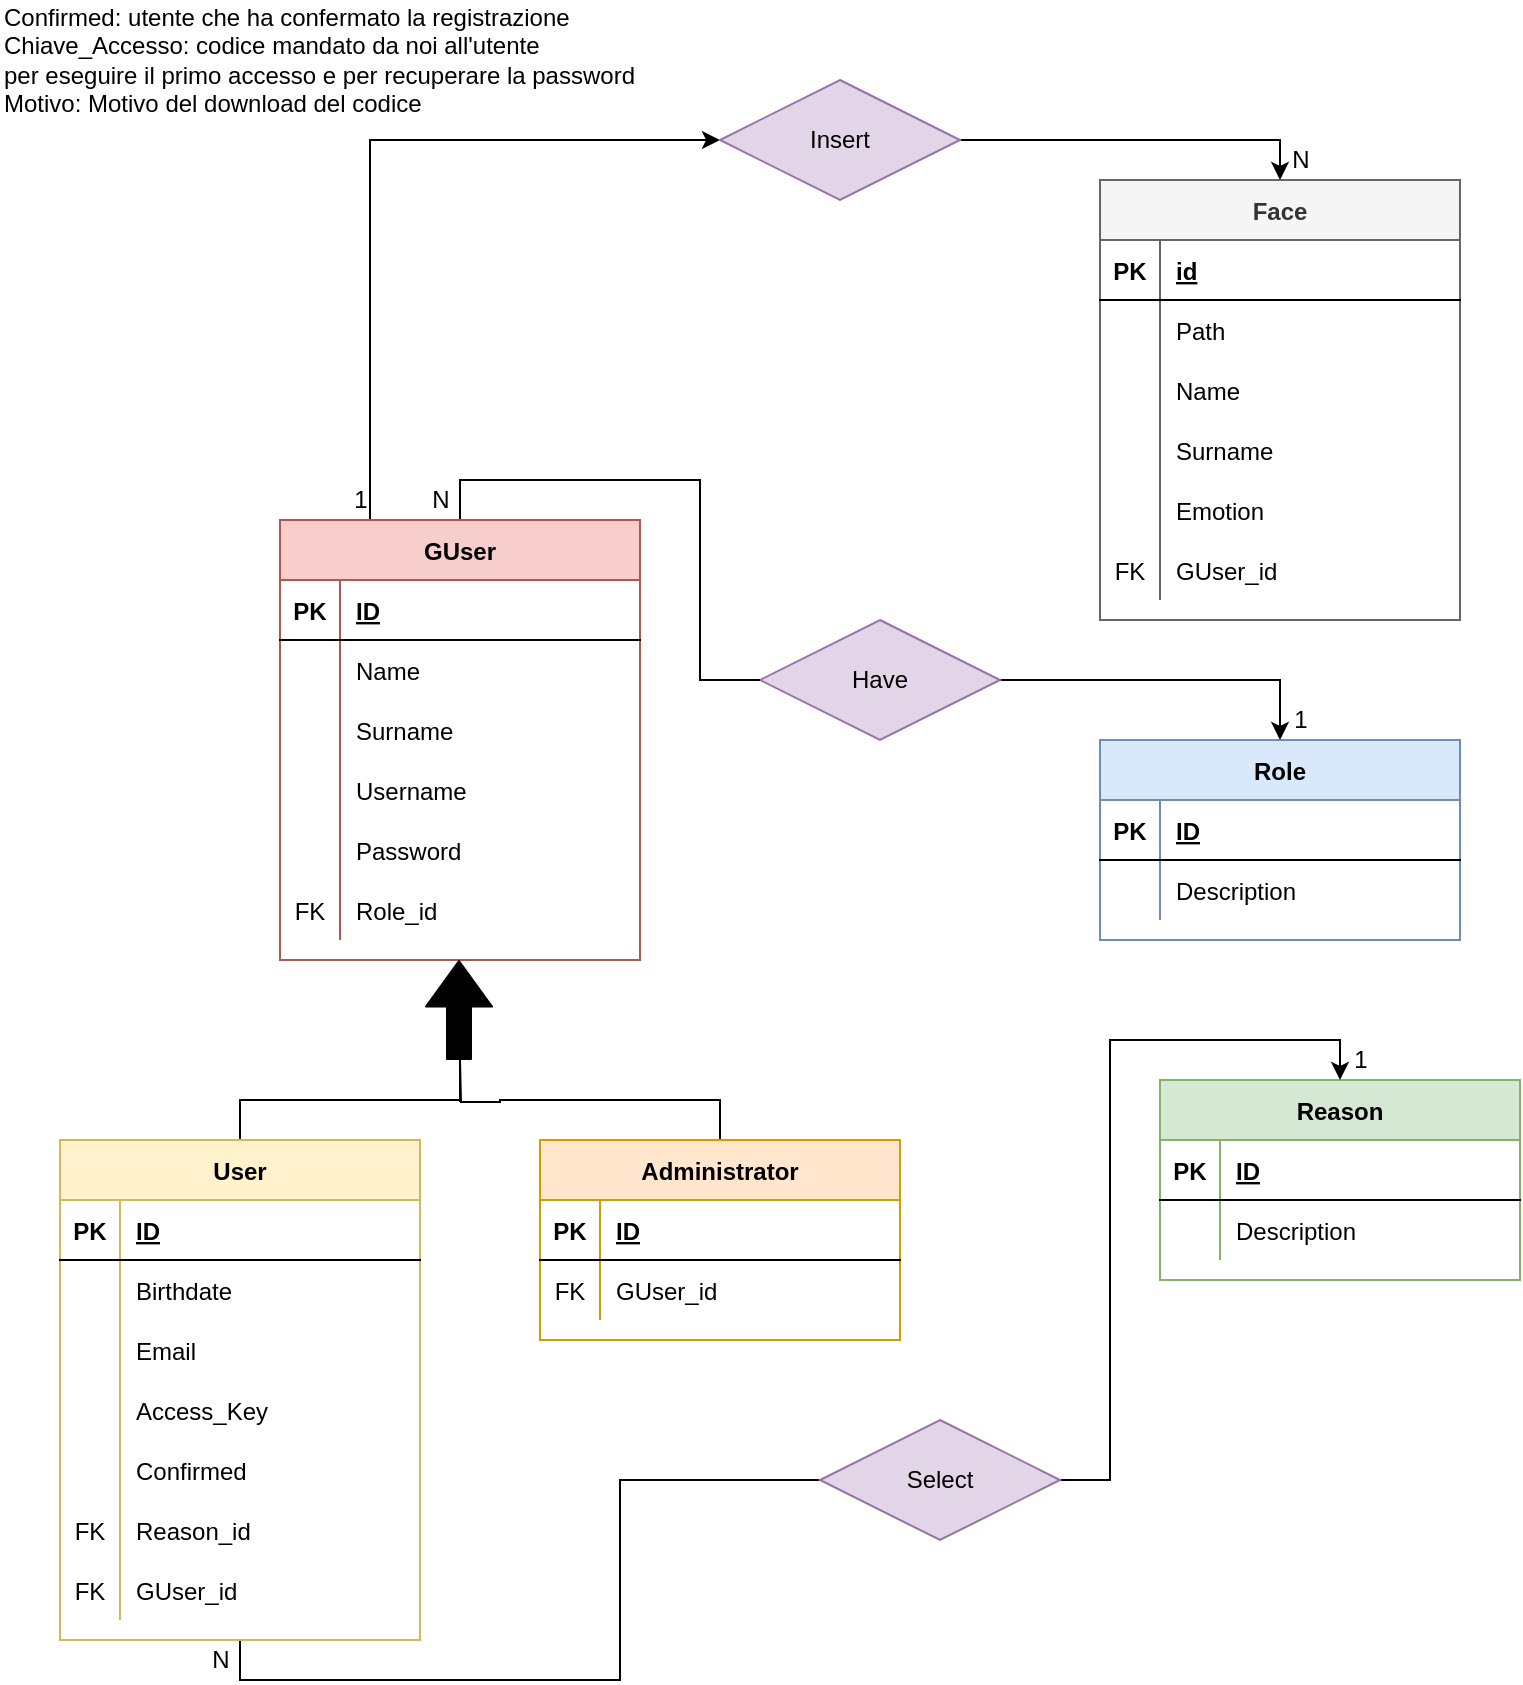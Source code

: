 <mxfile version="14.7.0"><diagram id="fsLTwwPGE_kMBvOgNRrm" name="Page-1"><mxGraphModel dx="946" dy="1831" grid="1" gridSize="10" guides="1" tooltips="1" connect="1" arrows="1" fold="1" page="1" pageScale="1" pageWidth="827" pageHeight="1169" math="0" shadow="0"><root><mxCell id="0"/><mxCell id="1" parent="0"/><mxCell id="q28BnmGUIzxV_CTaMrA2-1" value="Role" style="shape=table;startSize=30;container=1;collapsible=1;childLayout=tableLayout;fixedRows=1;rowLines=0;fontStyle=1;align=center;resizeLast=1;fillColor=#dae8fc;strokeColor=#6c8ebf;" parent="1" vertex="1"><mxGeometry x="560" y="280" width="180" height="100" as="geometry"/></mxCell><mxCell id="q28BnmGUIzxV_CTaMrA2-2" value="" style="shape=partialRectangle;collapsible=0;dropTarget=0;pointerEvents=0;fillColor=none;top=0;left=0;bottom=1;right=0;points=[[0,0.5],[1,0.5]];portConstraint=eastwest;" parent="q28BnmGUIzxV_CTaMrA2-1" vertex="1"><mxGeometry y="30" width="180" height="30" as="geometry"/></mxCell><mxCell id="q28BnmGUIzxV_CTaMrA2-3" value="PK" style="shape=partialRectangle;connectable=0;fillColor=none;top=0;left=0;bottom=0;right=0;fontStyle=1;overflow=hidden;" parent="q28BnmGUIzxV_CTaMrA2-2" vertex="1"><mxGeometry width="30" height="30" as="geometry"/></mxCell><mxCell id="q28BnmGUIzxV_CTaMrA2-4" value="ID" style="shape=partialRectangle;connectable=0;fillColor=none;top=0;left=0;bottom=0;right=0;align=left;spacingLeft=6;fontStyle=5;overflow=hidden;" parent="q28BnmGUIzxV_CTaMrA2-2" vertex="1"><mxGeometry x="30" width="150" height="30" as="geometry"/></mxCell><mxCell id="q28BnmGUIzxV_CTaMrA2-5" value="" style="shape=partialRectangle;collapsible=0;dropTarget=0;pointerEvents=0;fillColor=none;top=0;left=0;bottom=0;right=0;points=[[0,0.5],[1,0.5]];portConstraint=eastwest;" parent="q28BnmGUIzxV_CTaMrA2-1" vertex="1"><mxGeometry y="60" width="180" height="30" as="geometry"/></mxCell><mxCell id="q28BnmGUIzxV_CTaMrA2-6" value="" style="shape=partialRectangle;connectable=0;fillColor=none;top=0;left=0;bottom=0;right=0;editable=1;overflow=hidden;" parent="q28BnmGUIzxV_CTaMrA2-5" vertex="1"><mxGeometry width="30" height="30" as="geometry"/></mxCell><mxCell id="q28BnmGUIzxV_CTaMrA2-7" value="Description" style="shape=partialRectangle;connectable=0;fillColor=none;top=0;left=0;bottom=0;right=0;align=left;spacingLeft=6;overflow=hidden;" parent="q28BnmGUIzxV_CTaMrA2-5" vertex="1"><mxGeometry x="30" width="150" height="30" as="geometry"/></mxCell><mxCell id="ryiH8I6n-UbZ72ZmjdLM-53" style="edgeStyle=orthogonalEdgeStyle;rounded=0;sketch=0;orthogonalLoop=1;jettySize=auto;html=1;exitX=0.5;exitY=0;exitDx=0;exitDy=0;shadow=0;strokeWidth=1;fillColor=#000000;endArrow=none;endFill=0;" parent="1" source="q28BnmGUIzxV_CTaMrA2-14" edge="1"><mxGeometry relative="1" as="geometry"><mxPoint x="240" y="440" as="targetPoint"/></mxGeometry></mxCell><mxCell id="ryiH8I6n-UbZ72ZmjdLM-56" style="edgeStyle=orthogonalEdgeStyle;rounded=0;sketch=0;orthogonalLoop=1;jettySize=auto;html=1;exitX=0.5;exitY=1;exitDx=0;exitDy=0;entryX=0;entryY=0.5;entryDx=0;entryDy=0;shadow=0;endArrow=none;endFill=0;strokeWidth=1;fillColor=#000000;" parent="1" source="q28BnmGUIzxV_CTaMrA2-14" target="q28BnmGUIzxV_CTaMrA2-62" edge="1"><mxGeometry relative="1" as="geometry"/></mxCell><mxCell id="q28BnmGUIzxV_CTaMrA2-14" value="User" style="shape=table;startSize=30;container=1;collapsible=1;childLayout=tableLayout;fixedRows=1;rowLines=0;fontStyle=1;align=center;resizeLast=1;fillColor=#fff2cc;strokeColor=#d6b656;" parent="1" vertex="1"><mxGeometry x="40" y="480" width="180" height="250" as="geometry"/></mxCell><mxCell id="q28BnmGUIzxV_CTaMrA2-15" value="" style="shape=partialRectangle;collapsible=0;dropTarget=0;pointerEvents=0;fillColor=none;top=0;left=0;bottom=1;right=0;points=[[0,0.5],[1,0.5]];portConstraint=eastwest;" parent="q28BnmGUIzxV_CTaMrA2-14" vertex="1"><mxGeometry y="30" width="180" height="30" as="geometry"/></mxCell><mxCell id="q28BnmGUIzxV_CTaMrA2-16" value="PK" style="shape=partialRectangle;connectable=0;fillColor=none;top=0;left=0;bottom=0;right=0;fontStyle=1;overflow=hidden;" parent="q28BnmGUIzxV_CTaMrA2-15" vertex="1"><mxGeometry width="30" height="30" as="geometry"/></mxCell><mxCell id="q28BnmGUIzxV_CTaMrA2-17" value="ID" style="shape=partialRectangle;connectable=0;fillColor=none;top=0;left=0;bottom=0;right=0;align=left;spacingLeft=6;fontStyle=5;overflow=hidden;" parent="q28BnmGUIzxV_CTaMrA2-15" vertex="1"><mxGeometry x="30" width="150" height="30" as="geometry"/></mxCell><mxCell id="q28BnmGUIzxV_CTaMrA2-24" value="" style="shape=partialRectangle;collapsible=0;dropTarget=0;pointerEvents=0;fillColor=none;top=0;left=0;bottom=0;right=0;points=[[0,0.5],[1,0.5]];portConstraint=eastwest;" parent="q28BnmGUIzxV_CTaMrA2-14" vertex="1"><mxGeometry y="60" width="180" height="30" as="geometry"/></mxCell><mxCell id="q28BnmGUIzxV_CTaMrA2-25" value="" style="shape=partialRectangle;connectable=0;fillColor=none;top=0;left=0;bottom=0;right=0;editable=1;overflow=hidden;" parent="q28BnmGUIzxV_CTaMrA2-24" vertex="1"><mxGeometry width="30" height="30" as="geometry"/></mxCell><mxCell id="q28BnmGUIzxV_CTaMrA2-26" value="Birthdate" style="shape=partialRectangle;connectable=0;fillColor=none;top=0;left=0;bottom=0;right=0;align=left;spacingLeft=6;overflow=hidden;" parent="q28BnmGUIzxV_CTaMrA2-24" vertex="1"><mxGeometry x="30" width="150" height="30" as="geometry"/></mxCell><mxCell id="q28BnmGUIzxV_CTaMrA2-40" value="" style="shape=partialRectangle;collapsible=0;dropTarget=0;pointerEvents=0;fillColor=none;top=0;left=0;bottom=0;right=0;points=[[0,0.5],[1,0.5]];portConstraint=eastwest;" parent="q28BnmGUIzxV_CTaMrA2-14" vertex="1"><mxGeometry y="90" width="180" height="30" as="geometry"/></mxCell><mxCell id="q28BnmGUIzxV_CTaMrA2-41" value="" style="shape=partialRectangle;connectable=0;fillColor=none;top=0;left=0;bottom=0;right=0;editable=1;overflow=hidden;" parent="q28BnmGUIzxV_CTaMrA2-40" vertex="1"><mxGeometry width="30" height="30" as="geometry"/></mxCell><mxCell id="q28BnmGUIzxV_CTaMrA2-42" value="Email" style="shape=partialRectangle;connectable=0;fillColor=none;top=0;left=0;bottom=0;right=0;align=left;spacingLeft=6;overflow=hidden;" parent="q28BnmGUIzxV_CTaMrA2-40" vertex="1"><mxGeometry x="30" width="150" height="30" as="geometry"/></mxCell><mxCell id="q28BnmGUIzxV_CTaMrA2-58" value="" style="shape=partialRectangle;collapsible=0;dropTarget=0;pointerEvents=0;fillColor=none;top=0;left=0;bottom=0;right=0;points=[[0,0.5],[1,0.5]];portConstraint=eastwest;" parent="q28BnmGUIzxV_CTaMrA2-14" vertex="1"><mxGeometry y="120" width="180" height="30" as="geometry"/></mxCell><mxCell id="q28BnmGUIzxV_CTaMrA2-59" value="" style="shape=partialRectangle;connectable=0;fillColor=none;top=0;left=0;bottom=0;right=0;editable=1;overflow=hidden;" parent="q28BnmGUIzxV_CTaMrA2-58" vertex="1"><mxGeometry width="30" height="30" as="geometry"/></mxCell><mxCell id="q28BnmGUIzxV_CTaMrA2-60" value="Access_Key" style="shape=partialRectangle;connectable=0;fillColor=none;top=0;left=0;bottom=0;right=0;align=left;spacingLeft=6;overflow=hidden;" parent="q28BnmGUIzxV_CTaMrA2-58" vertex="1"><mxGeometry x="30" width="150" height="30" as="geometry"/></mxCell><mxCell id="q28BnmGUIzxV_CTaMrA2-67" value="" style="shape=partialRectangle;collapsible=0;dropTarget=0;pointerEvents=0;fillColor=none;top=0;left=0;bottom=0;right=0;points=[[0,0.5],[1,0.5]];portConstraint=eastwest;" parent="q28BnmGUIzxV_CTaMrA2-14" vertex="1"><mxGeometry y="150" width="180" height="30" as="geometry"/></mxCell><mxCell id="q28BnmGUIzxV_CTaMrA2-68" value="" style="shape=partialRectangle;connectable=0;fillColor=none;top=0;left=0;bottom=0;right=0;editable=1;overflow=hidden;" parent="q28BnmGUIzxV_CTaMrA2-67" vertex="1"><mxGeometry width="30" height="30" as="geometry"/></mxCell><mxCell id="q28BnmGUIzxV_CTaMrA2-69" value="Confirmed" style="shape=partialRectangle;connectable=0;fillColor=none;top=0;left=0;bottom=0;right=0;align=left;spacingLeft=6;overflow=hidden;" parent="q28BnmGUIzxV_CTaMrA2-67" vertex="1"><mxGeometry x="30" width="150" height="30" as="geometry"/></mxCell><mxCell id="q28BnmGUIzxV_CTaMrA2-46" value="" style="shape=partialRectangle;collapsible=0;dropTarget=0;pointerEvents=0;fillColor=none;top=0;left=0;bottom=0;right=0;points=[[0,0.5],[1,0.5]];portConstraint=eastwest;" parent="q28BnmGUIzxV_CTaMrA2-14" vertex="1"><mxGeometry y="180" width="180" height="30" as="geometry"/></mxCell><mxCell id="q28BnmGUIzxV_CTaMrA2-47" value="FK" style="shape=partialRectangle;connectable=0;fillColor=none;top=0;left=0;bottom=0;right=0;fontStyle=0;overflow=hidden;" parent="q28BnmGUIzxV_CTaMrA2-46" vertex="1"><mxGeometry width="30" height="30" as="geometry"/></mxCell><mxCell id="q28BnmGUIzxV_CTaMrA2-48" value="Reason_id" style="shape=partialRectangle;connectable=0;fillColor=none;top=0;left=0;bottom=0;right=0;align=left;spacingLeft=6;fontStyle=0;overflow=hidden;" parent="q28BnmGUIzxV_CTaMrA2-46" vertex="1"><mxGeometry x="30" width="150" height="30" as="geometry"/></mxCell><mxCell id="ryiH8I6n-UbZ72ZmjdLM-49" value="" style="shape=partialRectangle;collapsible=0;dropTarget=0;pointerEvents=0;fillColor=none;top=0;left=0;bottom=0;right=0;points=[[0,0.5],[1,0.5]];portConstraint=eastwest;" parent="q28BnmGUIzxV_CTaMrA2-14" vertex="1"><mxGeometry y="210" width="180" height="30" as="geometry"/></mxCell><mxCell id="ryiH8I6n-UbZ72ZmjdLM-50" value="FK" style="shape=partialRectangle;connectable=0;fillColor=none;top=0;left=0;bottom=0;right=0;fontStyle=0;overflow=hidden;" parent="ryiH8I6n-UbZ72ZmjdLM-49" vertex="1"><mxGeometry width="30" height="30" as="geometry"/></mxCell><mxCell id="ryiH8I6n-UbZ72ZmjdLM-51" value="GUser_id" style="shape=partialRectangle;connectable=0;fillColor=none;top=0;left=0;bottom=0;right=0;align=left;spacingLeft=6;fontStyle=0;overflow=hidden;" parent="ryiH8I6n-UbZ72ZmjdLM-49" vertex="1"><mxGeometry x="30" width="150" height="30" as="geometry"/></mxCell><mxCell id="q28BnmGUIzxV_CTaMrA2-27" value="Reason" style="shape=table;startSize=30;container=1;collapsible=1;childLayout=tableLayout;fixedRows=1;rowLines=0;fontStyle=1;align=center;resizeLast=1;fillColor=#d5e8d4;strokeColor=#82b366;" parent="1" vertex="1"><mxGeometry x="590" y="450" width="180" height="100" as="geometry"/></mxCell><mxCell id="q28BnmGUIzxV_CTaMrA2-28" value="" style="shape=partialRectangle;collapsible=0;dropTarget=0;pointerEvents=0;fillColor=none;top=0;left=0;bottom=1;right=0;points=[[0,0.5],[1,0.5]];portConstraint=eastwest;" parent="q28BnmGUIzxV_CTaMrA2-27" vertex="1"><mxGeometry y="30" width="180" height="30" as="geometry"/></mxCell><mxCell id="q28BnmGUIzxV_CTaMrA2-29" value="PK" style="shape=partialRectangle;connectable=0;fillColor=none;top=0;left=0;bottom=0;right=0;fontStyle=1;overflow=hidden;" parent="q28BnmGUIzxV_CTaMrA2-28" vertex="1"><mxGeometry width="30" height="30" as="geometry"/></mxCell><mxCell id="q28BnmGUIzxV_CTaMrA2-30" value="ID" style="shape=partialRectangle;connectable=0;fillColor=none;top=0;left=0;bottom=0;right=0;align=left;spacingLeft=6;fontStyle=5;overflow=hidden;" parent="q28BnmGUIzxV_CTaMrA2-28" vertex="1"><mxGeometry x="30" width="150" height="30" as="geometry"/></mxCell><mxCell id="q28BnmGUIzxV_CTaMrA2-31" value="" style="shape=partialRectangle;collapsible=0;dropTarget=0;pointerEvents=0;fillColor=none;top=0;left=0;bottom=0;right=0;points=[[0,0.5],[1,0.5]];portConstraint=eastwest;" parent="q28BnmGUIzxV_CTaMrA2-27" vertex="1"><mxGeometry y="60" width="180" height="30" as="geometry"/></mxCell><mxCell id="q28BnmGUIzxV_CTaMrA2-32" value="" style="shape=partialRectangle;connectable=0;fillColor=none;top=0;left=0;bottom=0;right=0;editable=1;overflow=hidden;" parent="q28BnmGUIzxV_CTaMrA2-31" vertex="1"><mxGeometry width="30" height="30" as="geometry"/></mxCell><mxCell id="q28BnmGUIzxV_CTaMrA2-33" value="Description" style="shape=partialRectangle;connectable=0;fillColor=none;top=0;left=0;bottom=0;right=0;align=left;spacingLeft=6;overflow=hidden;" parent="q28BnmGUIzxV_CTaMrA2-31" vertex="1"><mxGeometry x="30" width="150" height="30" as="geometry"/></mxCell><mxCell id="q28BnmGUIzxV_CTaMrA2-64" style="edgeStyle=orthogonalEdgeStyle;rounded=0;orthogonalLoop=1;jettySize=auto;html=1;exitX=1;exitY=0.5;exitDx=0;exitDy=0;entryX=0.5;entryY=0;entryDx=0;entryDy=0;" parent="1" source="q28BnmGUIzxV_CTaMrA2-61" target="q28BnmGUIzxV_CTaMrA2-1" edge="1"><mxGeometry relative="1" as="geometry"/></mxCell><mxCell id="q28BnmGUIzxV_CTaMrA2-61" value="Have" style="shape=rhombus;perimeter=rhombusPerimeter;whiteSpace=wrap;html=1;align=center;fillColor=#e1d5e7;strokeColor=#9673a6;" parent="1" vertex="1"><mxGeometry x="390" y="220" width="120" height="60" as="geometry"/></mxCell><mxCell id="q28BnmGUIzxV_CTaMrA2-66" style="edgeStyle=orthogonalEdgeStyle;rounded=0;orthogonalLoop=1;jettySize=auto;html=1;exitX=1;exitY=0.5;exitDx=0;exitDy=0;entryX=0.5;entryY=0;entryDx=0;entryDy=0;" parent="1" source="q28BnmGUIzxV_CTaMrA2-62" target="q28BnmGUIzxV_CTaMrA2-27" edge="1"><mxGeometry relative="1" as="geometry"><mxPoint x="510" y="360" as="targetPoint"/></mxGeometry></mxCell><mxCell id="q28BnmGUIzxV_CTaMrA2-62" value="Select" style="shape=rhombus;perimeter=rhombusPerimeter;whiteSpace=wrap;html=1;align=center;fillColor=#e1d5e7;strokeColor=#9673a6;" parent="1" vertex="1"><mxGeometry x="420" y="620" width="120" height="60" as="geometry"/></mxCell><mxCell id="q28BnmGUIzxV_CTaMrA2-70" value="Confirmed: utente che ha confermato la registrazione&lt;br&gt;Chiave_Accesso: codice mandato da noi all'utente &lt;br&gt;per eseguire il primo accesso e per recuperare la password &lt;br&gt;&lt;span style=&quot;text-align: center&quot;&gt;Motivo: Motivo del download del codice&lt;/span&gt;&amp;nbsp;" style="text;html=1;align=left;verticalAlign=middle;resizable=0;points=[];autosize=1;strokeColor=none;" parent="1" vertex="1"><mxGeometry x="10" y="-90" width="330" height="60" as="geometry"/></mxCell><mxCell id="q28BnmGUIzxV_CTaMrA2-71" value="N" style="text;html=1;align=center;verticalAlign=middle;resizable=0;points=[];autosize=1;strokeColor=none;" parent="1" vertex="1"><mxGeometry x="220" y="150" width="20" height="20" as="geometry"/></mxCell><mxCell id="q28BnmGUIzxV_CTaMrA2-72" value="1" style="text;html=1;align=center;verticalAlign=middle;resizable=0;points=[];autosize=1;strokeColor=none;" parent="1" vertex="1"><mxGeometry x="650" y="260" width="20" height="20" as="geometry"/></mxCell><mxCell id="q28BnmGUIzxV_CTaMrA2-73" value="N" style="text;html=1;align=center;verticalAlign=middle;resizable=0;points=[];autosize=1;strokeColor=none;" parent="1" vertex="1"><mxGeometry x="110" y="730" width="20" height="20" as="geometry"/></mxCell><mxCell id="q28BnmGUIzxV_CTaMrA2-74" value="1" style="text;html=1;align=center;verticalAlign=middle;resizable=0;points=[];autosize=1;strokeColor=none;" parent="1" vertex="1"><mxGeometry x="680" y="430" width="20" height="20" as="geometry"/></mxCell><mxCell id="ryiH8I6n-UbZ72ZmjdLM-55" style="edgeStyle=orthogonalEdgeStyle;rounded=0;sketch=0;orthogonalLoop=1;jettySize=auto;html=1;exitX=0.5;exitY=0;exitDx=0;exitDy=0;entryX=0;entryY=0.5;entryDx=0;entryDy=0;shadow=0;endArrow=none;endFill=0;strokeWidth=1;fillColor=#000000;" parent="1" source="ryiH8I6n-UbZ72ZmjdLM-1" target="q28BnmGUIzxV_CTaMrA2-61" edge="1"><mxGeometry relative="1" as="geometry"/></mxCell><mxCell id="Z3EOcD9UK6HXVArEVqb4-21" style="edgeStyle=orthogonalEdgeStyle;rounded=0;orthogonalLoop=1;jettySize=auto;html=1;exitX=0.25;exitY=0;exitDx=0;exitDy=0;entryX=0;entryY=0.5;entryDx=0;entryDy=0;" edge="1" parent="1" source="ryiH8I6n-UbZ72ZmjdLM-1" target="Z3EOcD9UK6HXVArEVqb4-20"><mxGeometry relative="1" as="geometry"/></mxCell><mxCell id="ryiH8I6n-UbZ72ZmjdLM-1" value="GUser" style="shape=table;startSize=30;container=1;collapsible=1;childLayout=tableLayout;fixedRows=1;rowLines=0;fontStyle=1;align=center;resizeLast=1;fillColor=#f8cecc;strokeColor=#b85450;" parent="1" vertex="1"><mxGeometry x="150" y="170" width="180" height="220" as="geometry"/></mxCell><mxCell id="ryiH8I6n-UbZ72ZmjdLM-2" value="" style="shape=partialRectangle;collapsible=0;dropTarget=0;pointerEvents=0;fillColor=none;top=0;left=0;bottom=1;right=0;points=[[0,0.5],[1,0.5]];portConstraint=eastwest;" parent="ryiH8I6n-UbZ72ZmjdLM-1" vertex="1"><mxGeometry y="30" width="180" height="30" as="geometry"/></mxCell><mxCell id="ryiH8I6n-UbZ72ZmjdLM-3" value="PK" style="shape=partialRectangle;connectable=0;fillColor=none;top=0;left=0;bottom=0;right=0;fontStyle=1;overflow=hidden;" parent="ryiH8I6n-UbZ72ZmjdLM-2" vertex="1"><mxGeometry width="30" height="30" as="geometry"/></mxCell><mxCell id="ryiH8I6n-UbZ72ZmjdLM-4" value="ID" style="shape=partialRectangle;connectable=0;fillColor=none;top=0;left=0;bottom=0;right=0;align=left;spacingLeft=6;fontStyle=5;overflow=hidden;" parent="ryiH8I6n-UbZ72ZmjdLM-2" vertex="1"><mxGeometry x="30" width="150" height="30" as="geometry"/></mxCell><mxCell id="ryiH8I6n-UbZ72ZmjdLM-5" value="" style="shape=partialRectangle;collapsible=0;dropTarget=0;pointerEvents=0;fillColor=none;top=0;left=0;bottom=0;right=0;points=[[0,0.5],[1,0.5]];portConstraint=eastwest;" parent="ryiH8I6n-UbZ72ZmjdLM-1" vertex="1"><mxGeometry y="60" width="180" height="30" as="geometry"/></mxCell><mxCell id="ryiH8I6n-UbZ72ZmjdLM-6" value="" style="shape=partialRectangle;connectable=0;fillColor=none;top=0;left=0;bottom=0;right=0;editable=1;overflow=hidden;" parent="ryiH8I6n-UbZ72ZmjdLM-5" vertex="1"><mxGeometry width="30" height="30" as="geometry"/></mxCell><mxCell id="ryiH8I6n-UbZ72ZmjdLM-7" value="Name" style="shape=partialRectangle;connectable=0;fillColor=none;top=0;left=0;bottom=0;right=0;align=left;spacingLeft=6;overflow=hidden;" parent="ryiH8I6n-UbZ72ZmjdLM-5" vertex="1"><mxGeometry x="30" width="150" height="30" as="geometry"/></mxCell><mxCell id="ryiH8I6n-UbZ72ZmjdLM-8" value="" style="shape=partialRectangle;collapsible=0;dropTarget=0;pointerEvents=0;fillColor=none;top=0;left=0;bottom=0;right=0;points=[[0,0.5],[1,0.5]];portConstraint=eastwest;" parent="ryiH8I6n-UbZ72ZmjdLM-1" vertex="1"><mxGeometry y="90" width="180" height="30" as="geometry"/></mxCell><mxCell id="ryiH8I6n-UbZ72ZmjdLM-9" value="" style="shape=partialRectangle;connectable=0;fillColor=none;top=0;left=0;bottom=0;right=0;editable=1;overflow=hidden;" parent="ryiH8I6n-UbZ72ZmjdLM-8" vertex="1"><mxGeometry width="30" height="30" as="geometry"/></mxCell><mxCell id="ryiH8I6n-UbZ72ZmjdLM-10" value="Surname" style="shape=partialRectangle;connectable=0;fillColor=none;top=0;left=0;bottom=0;right=0;align=left;spacingLeft=6;overflow=hidden;" parent="ryiH8I6n-UbZ72ZmjdLM-8" vertex="1"><mxGeometry x="30" width="150" height="30" as="geometry"/></mxCell><mxCell id="ryiH8I6n-UbZ72ZmjdLM-18" value="" style="shape=partialRectangle;collapsible=0;dropTarget=0;pointerEvents=0;fillColor=none;top=0;left=0;bottom=0;right=0;points=[[0,0.5],[1,0.5]];portConstraint=eastwest;" parent="ryiH8I6n-UbZ72ZmjdLM-1" vertex="1"><mxGeometry y="120" width="180" height="30" as="geometry"/></mxCell><mxCell id="ryiH8I6n-UbZ72ZmjdLM-19" value="" style="shape=partialRectangle;connectable=0;fillColor=none;top=0;left=0;bottom=0;right=0;editable=1;overflow=hidden;" parent="ryiH8I6n-UbZ72ZmjdLM-18" vertex="1"><mxGeometry width="30" height="30" as="geometry"/></mxCell><mxCell id="ryiH8I6n-UbZ72ZmjdLM-20" value="Username" style="shape=partialRectangle;connectable=0;fillColor=none;top=0;left=0;bottom=0;right=0;align=left;spacingLeft=6;overflow=hidden;" parent="ryiH8I6n-UbZ72ZmjdLM-18" vertex="1"><mxGeometry x="30" width="150" height="30" as="geometry"/></mxCell><mxCell id="ryiH8I6n-UbZ72ZmjdLM-15" value="" style="shape=partialRectangle;collapsible=0;dropTarget=0;pointerEvents=0;fillColor=none;top=0;left=0;bottom=0;right=0;points=[[0,0.5],[1,0.5]];portConstraint=eastwest;" parent="ryiH8I6n-UbZ72ZmjdLM-1" vertex="1"><mxGeometry y="150" width="180" height="30" as="geometry"/></mxCell><mxCell id="ryiH8I6n-UbZ72ZmjdLM-16" value="" style="shape=partialRectangle;connectable=0;fillColor=none;top=0;left=0;bottom=0;right=0;editable=1;overflow=hidden;" parent="ryiH8I6n-UbZ72ZmjdLM-15" vertex="1"><mxGeometry width="30" height="30" as="geometry"/></mxCell><mxCell id="ryiH8I6n-UbZ72ZmjdLM-17" value="Password" style="shape=partialRectangle;connectable=0;fillColor=none;top=0;left=0;bottom=0;right=0;align=left;spacingLeft=6;overflow=hidden;" parent="ryiH8I6n-UbZ72ZmjdLM-15" vertex="1"><mxGeometry x="30" width="150" height="30" as="geometry"/></mxCell><mxCell id="ryiH8I6n-UbZ72ZmjdLM-21" value="" style="shape=partialRectangle;collapsible=0;dropTarget=0;pointerEvents=0;fillColor=none;top=0;left=0;bottom=0;right=0;points=[[0,0.5],[1,0.5]];portConstraint=eastwest;" parent="ryiH8I6n-UbZ72ZmjdLM-1" vertex="1"><mxGeometry y="180" width="180" height="30" as="geometry"/></mxCell><mxCell id="ryiH8I6n-UbZ72ZmjdLM-22" value="FK" style="shape=partialRectangle;connectable=0;fillColor=none;top=0;left=0;bottom=0;right=0;editable=1;overflow=hidden;" parent="ryiH8I6n-UbZ72ZmjdLM-21" vertex="1"><mxGeometry width="30" height="30" as="geometry"/></mxCell><mxCell id="ryiH8I6n-UbZ72ZmjdLM-23" value="Role_id" style="shape=partialRectangle;connectable=0;fillColor=none;top=0;left=0;bottom=0;right=0;align=left;spacingLeft=6;overflow=hidden;" parent="ryiH8I6n-UbZ72ZmjdLM-21" vertex="1"><mxGeometry x="30" width="150" height="30" as="geometry"/></mxCell><mxCell id="ryiH8I6n-UbZ72ZmjdLM-54" style="edgeStyle=orthogonalEdgeStyle;rounded=0;sketch=0;orthogonalLoop=1;jettySize=auto;html=1;exitX=0.5;exitY=0;exitDx=0;exitDy=0;shadow=0;strokeWidth=1;fillColor=#000000;endArrow=none;endFill=0;" parent="1" source="ryiH8I6n-UbZ72ZmjdLM-33" edge="1"><mxGeometry relative="1" as="geometry"><mxPoint x="240" y="440" as="targetPoint"/></mxGeometry></mxCell><mxCell id="ryiH8I6n-UbZ72ZmjdLM-33" value="Administrator" style="shape=table;startSize=30;container=1;collapsible=1;childLayout=tableLayout;fixedRows=1;rowLines=0;fontStyle=1;align=center;resizeLast=1;fillColor=#ffe6cc;strokeColor=#d79b00;" parent="1" vertex="1"><mxGeometry x="280" y="480" width="180" height="100" as="geometry"/></mxCell><mxCell id="ryiH8I6n-UbZ72ZmjdLM-34" value="" style="shape=partialRectangle;collapsible=0;dropTarget=0;pointerEvents=0;fillColor=none;top=0;left=0;bottom=1;right=0;points=[[0,0.5],[1,0.5]];portConstraint=eastwest;" parent="ryiH8I6n-UbZ72ZmjdLM-33" vertex="1"><mxGeometry y="30" width="180" height="30" as="geometry"/></mxCell><mxCell id="ryiH8I6n-UbZ72ZmjdLM-35" value="PK" style="shape=partialRectangle;connectable=0;fillColor=none;top=0;left=0;bottom=0;right=0;fontStyle=1;overflow=hidden;" parent="ryiH8I6n-UbZ72ZmjdLM-34" vertex="1"><mxGeometry width="30" height="30" as="geometry"/></mxCell><mxCell id="ryiH8I6n-UbZ72ZmjdLM-36" value="ID" style="shape=partialRectangle;connectable=0;fillColor=none;top=0;left=0;bottom=0;right=0;align=left;spacingLeft=6;fontStyle=5;overflow=hidden;" parent="ryiH8I6n-UbZ72ZmjdLM-34" vertex="1"><mxGeometry x="30" width="150" height="30" as="geometry"/></mxCell><mxCell id="ryiH8I6n-UbZ72ZmjdLM-46" value="" style="shape=partialRectangle;collapsible=0;dropTarget=0;pointerEvents=0;fillColor=none;top=0;left=0;bottom=0;right=0;points=[[0,0.5],[1,0.5]];portConstraint=eastwest;" parent="ryiH8I6n-UbZ72ZmjdLM-33" vertex="1"><mxGeometry y="60" width="180" height="30" as="geometry"/></mxCell><mxCell id="ryiH8I6n-UbZ72ZmjdLM-47" value="FK" style="shape=partialRectangle;connectable=0;fillColor=none;top=0;left=0;bottom=0;right=0;fontStyle=0;overflow=hidden;" parent="ryiH8I6n-UbZ72ZmjdLM-46" vertex="1"><mxGeometry width="30" height="30" as="geometry"/></mxCell><mxCell id="ryiH8I6n-UbZ72ZmjdLM-48" value="GUser_id" style="shape=partialRectangle;connectable=0;fillColor=none;top=0;left=0;bottom=0;right=0;align=left;spacingLeft=6;fontStyle=0;overflow=hidden;" parent="ryiH8I6n-UbZ72ZmjdLM-46" vertex="1"><mxGeometry x="30" width="150" height="30" as="geometry"/></mxCell><mxCell id="ryiH8I6n-UbZ72ZmjdLM-52" value="" style="shape=flexArrow;endArrow=classic;html=1;strokeWidth=1;sketch=0;shadow=0;fillColor=#000000;width=12;endSize=7.27;" parent="1" edge="1"><mxGeometry width="50" height="50" relative="1" as="geometry"><mxPoint x="239.5" y="440" as="sourcePoint"/><mxPoint x="239.5" y="390" as="targetPoint"/></mxGeometry></mxCell><mxCell id="Z3EOcD9UK6HXVArEVqb4-1" value="Face" style="shape=table;startSize=30;container=1;collapsible=1;childLayout=tableLayout;fixedRows=1;rowLines=0;fontStyle=1;align=center;resizeLast=1;fillColor=#f5f5f5;strokeColor=#666666;fontColor=#333333;" vertex="1" parent="1"><mxGeometry x="560" width="180" height="220" as="geometry"/></mxCell><mxCell id="Z3EOcD9UK6HXVArEVqb4-2" value="" style="shape=partialRectangle;collapsible=0;dropTarget=0;pointerEvents=0;fillColor=none;top=0;left=0;bottom=1;right=0;points=[[0,0.5],[1,0.5]];portConstraint=eastwest;" vertex="1" parent="Z3EOcD9UK6HXVArEVqb4-1"><mxGeometry y="30" width="180" height="30" as="geometry"/></mxCell><mxCell id="Z3EOcD9UK6HXVArEVqb4-3" value="PK" style="shape=partialRectangle;connectable=0;fillColor=none;top=0;left=0;bottom=0;right=0;fontStyle=1;overflow=hidden;" vertex="1" parent="Z3EOcD9UK6HXVArEVqb4-2"><mxGeometry width="30" height="30" as="geometry"/></mxCell><mxCell id="Z3EOcD9UK6HXVArEVqb4-4" value="id" style="shape=partialRectangle;connectable=0;fillColor=none;top=0;left=0;bottom=0;right=0;align=left;spacingLeft=6;fontStyle=5;overflow=hidden;" vertex="1" parent="Z3EOcD9UK6HXVArEVqb4-2"><mxGeometry x="30" width="150" height="30" as="geometry"/></mxCell><mxCell id="Z3EOcD9UK6HXVArEVqb4-5" value="" style="shape=partialRectangle;collapsible=0;dropTarget=0;pointerEvents=0;fillColor=none;top=0;left=0;bottom=0;right=0;points=[[0,0.5],[1,0.5]];portConstraint=eastwest;" vertex="1" parent="Z3EOcD9UK6HXVArEVqb4-1"><mxGeometry y="60" width="180" height="30" as="geometry"/></mxCell><mxCell id="Z3EOcD9UK6HXVArEVqb4-6" value="" style="shape=partialRectangle;connectable=0;fillColor=none;top=0;left=0;bottom=0;right=0;editable=1;overflow=hidden;" vertex="1" parent="Z3EOcD9UK6HXVArEVqb4-5"><mxGeometry width="30" height="30" as="geometry"/></mxCell><mxCell id="Z3EOcD9UK6HXVArEVqb4-7" value="Path" style="shape=partialRectangle;connectable=0;fillColor=none;top=0;left=0;bottom=0;right=0;align=left;spacingLeft=6;overflow=hidden;" vertex="1" parent="Z3EOcD9UK6HXVArEVqb4-5"><mxGeometry x="30" width="150" height="30" as="geometry"/></mxCell><mxCell id="Z3EOcD9UK6HXVArEVqb4-8" value="" style="shape=partialRectangle;collapsible=0;dropTarget=0;pointerEvents=0;fillColor=none;top=0;left=0;bottom=0;right=0;points=[[0,0.5],[1,0.5]];portConstraint=eastwest;" vertex="1" parent="Z3EOcD9UK6HXVArEVqb4-1"><mxGeometry y="90" width="180" height="30" as="geometry"/></mxCell><mxCell id="Z3EOcD9UK6HXVArEVqb4-9" value="" style="shape=partialRectangle;connectable=0;fillColor=none;top=0;left=0;bottom=0;right=0;editable=1;overflow=hidden;" vertex="1" parent="Z3EOcD9UK6HXVArEVqb4-8"><mxGeometry width="30" height="30" as="geometry"/></mxCell><mxCell id="Z3EOcD9UK6HXVArEVqb4-10" value="Name" style="shape=partialRectangle;connectable=0;fillColor=none;top=0;left=0;bottom=0;right=0;align=left;spacingLeft=6;overflow=hidden;" vertex="1" parent="Z3EOcD9UK6HXVArEVqb4-8"><mxGeometry x="30" width="150" height="30" as="geometry"/></mxCell><mxCell id="Z3EOcD9UK6HXVArEVqb4-11" value="" style="shape=partialRectangle;collapsible=0;dropTarget=0;pointerEvents=0;fillColor=none;top=0;left=0;bottom=0;right=0;points=[[0,0.5],[1,0.5]];portConstraint=eastwest;" vertex="1" parent="Z3EOcD9UK6HXVArEVqb4-1"><mxGeometry y="120" width="180" height="30" as="geometry"/></mxCell><mxCell id="Z3EOcD9UK6HXVArEVqb4-12" value="" style="shape=partialRectangle;connectable=0;fillColor=none;top=0;left=0;bottom=0;right=0;editable=1;overflow=hidden;" vertex="1" parent="Z3EOcD9UK6HXVArEVqb4-11"><mxGeometry width="30" height="30" as="geometry"/></mxCell><mxCell id="Z3EOcD9UK6HXVArEVqb4-13" value="Surname" style="shape=partialRectangle;connectable=0;fillColor=none;top=0;left=0;bottom=0;right=0;align=left;spacingLeft=6;overflow=hidden;" vertex="1" parent="Z3EOcD9UK6HXVArEVqb4-11"><mxGeometry x="30" width="150" height="30" as="geometry"/></mxCell><mxCell id="Z3EOcD9UK6HXVArEVqb4-14" value="" style="shape=partialRectangle;collapsible=0;dropTarget=0;pointerEvents=0;fillColor=none;top=0;left=0;bottom=0;right=0;points=[[0,0.5],[1,0.5]];portConstraint=eastwest;" vertex="1" parent="Z3EOcD9UK6HXVArEVqb4-1"><mxGeometry y="150" width="180" height="30" as="geometry"/></mxCell><mxCell id="Z3EOcD9UK6HXVArEVqb4-15" value="" style="shape=partialRectangle;connectable=0;fillColor=none;top=0;left=0;bottom=0;right=0;editable=1;overflow=hidden;" vertex="1" parent="Z3EOcD9UK6HXVArEVqb4-14"><mxGeometry width="30" height="30" as="geometry"/></mxCell><mxCell id="Z3EOcD9UK6HXVArEVqb4-16" value="Emotion" style="shape=partialRectangle;connectable=0;fillColor=none;top=0;left=0;bottom=0;right=0;align=left;spacingLeft=6;overflow=hidden;" vertex="1" parent="Z3EOcD9UK6HXVArEVqb4-14"><mxGeometry x="30" width="150" height="30" as="geometry"/></mxCell><mxCell id="Z3EOcD9UK6HXVArEVqb4-17" value="" style="shape=partialRectangle;collapsible=0;dropTarget=0;pointerEvents=0;fillColor=none;top=0;left=0;bottom=0;right=0;points=[[0,0.5],[1,0.5]];portConstraint=eastwest;" vertex="1" parent="Z3EOcD9UK6HXVArEVqb4-1"><mxGeometry y="180" width="180" height="30" as="geometry"/></mxCell><mxCell id="Z3EOcD9UK6HXVArEVqb4-18" value="FK" style="shape=partialRectangle;connectable=0;fillColor=none;top=0;left=0;bottom=0;right=0;editable=1;overflow=hidden;" vertex="1" parent="Z3EOcD9UK6HXVArEVqb4-17"><mxGeometry width="30" height="30" as="geometry"/></mxCell><mxCell id="Z3EOcD9UK6HXVArEVqb4-19" value="GUser_id" style="shape=partialRectangle;connectable=0;fillColor=none;top=0;left=0;bottom=0;right=0;align=left;spacingLeft=6;overflow=hidden;" vertex="1" parent="Z3EOcD9UK6HXVArEVqb4-17"><mxGeometry x="30" width="150" height="30" as="geometry"/></mxCell><mxCell id="Z3EOcD9UK6HXVArEVqb4-22" style="edgeStyle=orthogonalEdgeStyle;rounded=0;orthogonalLoop=1;jettySize=auto;html=1;exitX=1;exitY=0.5;exitDx=0;exitDy=0;entryX=0.5;entryY=0;entryDx=0;entryDy=0;" edge="1" parent="1" source="Z3EOcD9UK6HXVArEVqb4-20" target="Z3EOcD9UK6HXVArEVqb4-1"><mxGeometry relative="1" as="geometry"><Array as="points"><mxPoint x="650" y="-20"/></Array></mxGeometry></mxCell><mxCell id="Z3EOcD9UK6HXVArEVqb4-20" value="Insert" style="shape=rhombus;perimeter=rhombusPerimeter;whiteSpace=wrap;html=1;align=center;fillColor=#e1d5e7;strokeColor=#9673a6;" vertex="1" parent="1"><mxGeometry x="370" y="-50" width="120" height="60" as="geometry"/></mxCell><mxCell id="Z3EOcD9UK6HXVArEVqb4-23" value="1" style="text;html=1;align=center;verticalAlign=middle;resizable=0;points=[];autosize=1;strokeColor=none;" vertex="1" parent="1"><mxGeometry x="180" y="150" width="20" height="20" as="geometry"/></mxCell><mxCell id="Z3EOcD9UK6HXVArEVqb4-24" value="N" style="text;html=1;align=center;verticalAlign=middle;resizable=0;points=[];autosize=1;strokeColor=none;" vertex="1" parent="1"><mxGeometry x="650" y="-20" width="20" height="20" as="geometry"/></mxCell></root></mxGraphModel></diagram></mxfile>
